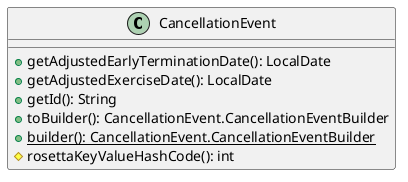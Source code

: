 @startuml

    class CancellationEvent [[CancellationEvent.html]] {
        +getAdjustedEarlyTerminationDate(): LocalDate
        +getAdjustedExerciseDate(): LocalDate
        +getId(): String
        +toBuilder(): CancellationEvent.CancellationEventBuilder
        {static} +builder(): CancellationEvent.CancellationEventBuilder
        #rosettaKeyValueHashCode(): int
    }

@enduml
